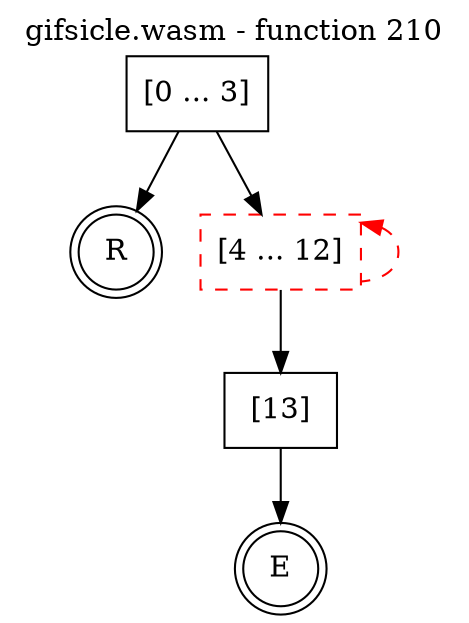 digraph finite_state_machine {
    label = "gifsicle.wasm - function 210"
    labelloc =  t
    labelfontsize = 16
    labelfontcolor = black
    labelfontname = "Helvetica"
    node [shape = doublecircle]; E R ;
    node [shape = box];
    node [shape=box, color=black, style=solid] 0[label="[0 ... 3]"]
    node [shape=box, color=red, style=dashed] 4[label="[4 ... 12]"]
    node [shape=box, color=black, style=solid] 13[label="[13]"]
    node [shape=box, color=black, style=solid] R[label="R"]
    0 -> 4;
    0 -> R;
    4 -> 13;
    4 -> 4[style="dashed" color="red" dir=back];
    13 -> E;
}
